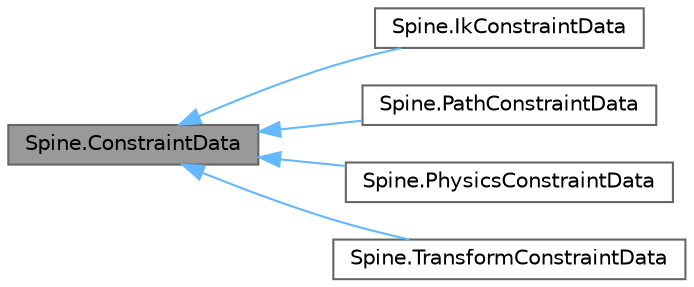 digraph "Spine.ConstraintData"
{
 // LATEX_PDF_SIZE
  bgcolor="transparent";
  edge [fontname=Helvetica,fontsize=10,labelfontname=Helvetica,labelfontsize=10];
  node [fontname=Helvetica,fontsize=10,shape=box,height=0.2,width=0.4];
  rankdir="LR";
  Node1 [id="Node000001",label="Spine.ConstraintData",height=0.2,width=0.4,color="gray40", fillcolor="grey60", style="filled", fontcolor="black",tooltip="The base class for all constraint datas."];
  Node1 -> Node2 [id="edge1_Node000001_Node000002",dir="back",color="steelblue1",style="solid",tooltip=" "];
  Node2 [id="Node000002",label="Spine.IkConstraintData",height=0.2,width=0.4,color="gray40", fillcolor="white", style="filled",URL="$class_spine_1_1_ik_constraint_data.html",tooltip="Stores the setup pose for an IkConstraint."];
  Node1 -> Node3 [id="edge2_Node000001_Node000003",dir="back",color="steelblue1",style="solid",tooltip=" "];
  Node3 [id="Node000003",label="Spine.PathConstraintData",height=0.2,width=0.4,color="gray40", fillcolor="white", style="filled",URL="$class_spine_1_1_path_constraint_data.html",tooltip=" "];
  Node1 -> Node4 [id="edge3_Node000001_Node000004",dir="back",color="steelblue1",style="solid",tooltip=" "];
  Node4 [id="Node000004",label="Spine.PhysicsConstraintData",height=0.2,width=0.4,color="gray40", fillcolor="white", style="filled",URL="$class_spine_1_1_physics_constraint_data.html",tooltip="Stores the setup pose for a PhysicsConstraint."];
  Node1 -> Node5 [id="edge4_Node000001_Node000005",dir="back",color="steelblue1",style="solid",tooltip=" "];
  Node5 [id="Node000005",label="Spine.TransformConstraintData",height=0.2,width=0.4,color="gray40", fillcolor="white", style="filled",URL="$class_spine_1_1_transform_constraint_data.html",tooltip=" "];
}
